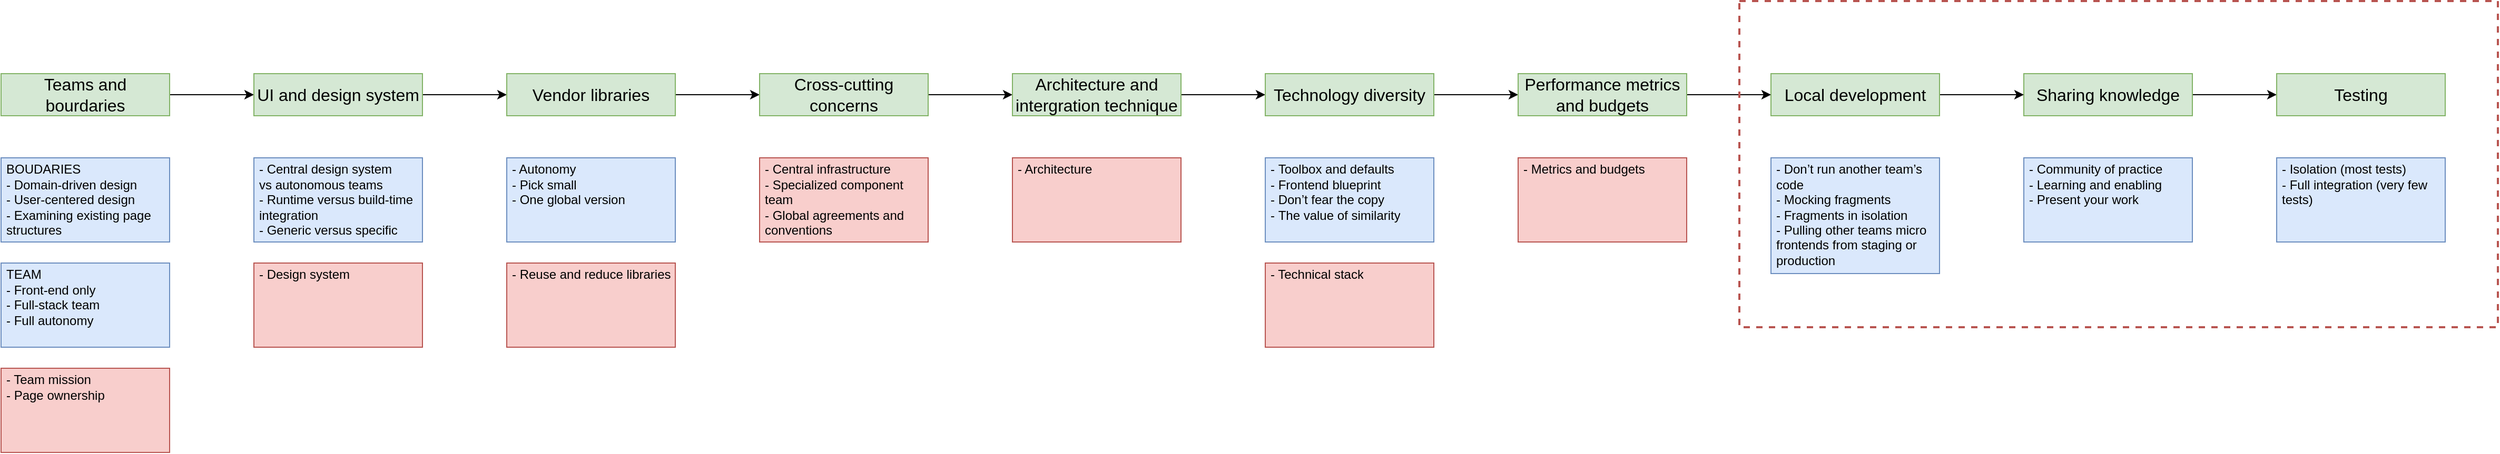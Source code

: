 <mxfile version="13.7.2" type="device"><diagram id="0CAeL_otlwaNWNvrBC_R" name="Page-1"><mxGraphModel dx="2757" dy="774" grid="1" gridSize="10" guides="1" tooltips="1" connect="1" arrows="1" fold="1" page="1" pageScale="1" pageWidth="1169" pageHeight="827" math="0" shadow="0"><root><mxCell id="0"/><mxCell id="1" parent="0"/><mxCell id="0LT6ZLFhh5d6OyJSQSm6-1" value="Teams and bourdaries" style="rounded=0;whiteSpace=wrap;html=1;strokeWidth=1;fontSize=16;" vertex="1" parent="1"><mxGeometry x="-980" y="269" width="160" height="40" as="geometry"/></mxCell><mxCell id="0LT6ZLFhh5d6OyJSQSm6-3" value="Architecture and intergration technique" style="rounded=0;whiteSpace=wrap;html=1;fontSize=16;" vertex="1" parent="1"><mxGeometry x="-20" y="269" width="160" height="40" as="geometry"/></mxCell><mxCell id="0LT6ZLFhh5d6OyJSQSm6-4" value="Performance metrics and budgets" style="rounded=0;whiteSpace=wrap;html=1;fontSize=16;" vertex="1" parent="1"><mxGeometry x="460" y="269" width="160" height="40" as="geometry"/></mxCell><mxCell id="0LT6ZLFhh5d6OyJSQSm6-5" value="UI and design system" style="rounded=0;whiteSpace=wrap;html=1;fontSize=16;" vertex="1" parent="1"><mxGeometry x="-740" y="269" width="160" height="40" as="geometry"/></mxCell><mxCell id="0LT6ZLFhh5d6OyJSQSm6-6" value="Vendor libraries" style="rounded=0;whiteSpace=wrap;html=1;fontSize=16;" vertex="1" parent="1"><mxGeometry x="-500" y="269" width="160" height="40" as="geometry"/></mxCell><mxCell id="0LT6ZLFhh5d6OyJSQSm6-8" value="&lt;br&gt;- Autonomy&lt;br&gt;- Pick small&lt;br&gt;- One global version" style="text;html=1;strokeColor=#6c8ebf;fillColor=#dae8fc;spacing=5;spacingTop=-20;whiteSpace=wrap;overflow=hidden;rounded=0;" vertex="1" parent="1"><mxGeometry x="-500" y="349" width="160" height="80" as="geometry"/></mxCell><mxCell id="0LT6ZLFhh5d6OyJSQSm6-9" value="&lt;br&gt;- Central design system vs&amp;nbsp;autonomous teams&lt;br&gt;-&amp;nbsp;Runtime versus build-time integration&lt;br&gt;-&amp;nbsp;Generic versus specific" style="text;html=1;strokeColor=#6c8ebf;fillColor=#dae8fc;spacing=5;spacingTop=-20;whiteSpace=wrap;overflow=hidden;rounded=0;" vertex="1" parent="1"><mxGeometry x="-740" y="349" width="160" height="80" as="geometry"/></mxCell><mxCell id="0LT6ZLFhh5d6OyJSQSm6-10" value="&lt;br&gt;BOUDARIES&lt;br&gt;- Domain-driven design&lt;br&gt;- User-centered design&lt;br&gt;- Examining existing page structures" style="text;html=1;strokeColor=#6c8ebf;fillColor=#dae8fc;spacing=5;spacingTop=-20;whiteSpace=wrap;overflow=hidden;rounded=0;" vertex="1" parent="1"><mxGeometry x="-980" y="349" width="160" height="80" as="geometry"/></mxCell><mxCell id="0LT6ZLFhh5d6OyJSQSm6-11" value="&lt;br&gt;TEAM&lt;br&gt;- Front-end only&lt;br&gt;- Full-stack team&lt;br&gt;- Full autonomy" style="text;html=1;strokeColor=#6c8ebf;fillColor=#dae8fc;spacing=5;spacingTop=-20;whiteSpace=wrap;overflow=hidden;rounded=0;" vertex="1" parent="1"><mxGeometry x="-980" y="449" width="160" height="80" as="geometry"/></mxCell><mxCell id="0LT6ZLFhh5d6OyJSQSm6-46" style="edgeStyle=orthogonalEdgeStyle;rounded=0;orthogonalLoop=1;jettySize=auto;html=1;exitX=1;exitY=0.5;exitDx=0;exitDy=0;entryX=0;entryY=0.5;entryDx=0;entryDy=0;fontSize=16;" edge="1" parent="1" source="0LT6ZLFhh5d6OyJSQSm6-12" target="0LT6ZLFhh5d6OyJSQSm6-20"><mxGeometry relative="1" as="geometry"/></mxCell><mxCell id="0LT6ZLFhh5d6OyJSQSm6-12" value="Sharing knowledge" style="rounded=0;whiteSpace=wrap;html=1;fillColor=#d5e8d4;strokeColor=#82b366;fontSize=16;" vertex="1" parent="1"><mxGeometry x="940" y="269" width="160" height="40" as="geometry"/></mxCell><mxCell id="0LT6ZLFhh5d6OyJSQSm6-13" value="&lt;br&gt;- Community of practice&lt;br&gt;-&amp;nbsp;Learning and enabling&lt;br&gt;-&amp;nbsp;Present your work" style="text;html=1;strokeColor=#6c8ebf;fillColor=#dae8fc;spacing=5;spacingTop=-20;whiteSpace=wrap;overflow=hidden;rounded=0;" vertex="1" parent="1"><mxGeometry x="940" y="349" width="160" height="80" as="geometry"/></mxCell><mxCell id="0LT6ZLFhh5d6OyJSQSm6-14" value="Cross-cutting concerns" style="rounded=0;whiteSpace=wrap;html=1;fontSize=16;" vertex="1" parent="1"><mxGeometry x="-260" y="269" width="160" height="40" as="geometry"/></mxCell><mxCell id="0LT6ZLFhh5d6OyJSQSm6-15" value="&lt;br&gt;-&amp;nbsp;Central infrastructure&lt;br&gt;-&amp;nbsp;Specialized component team&lt;br&gt;-&amp;nbsp;Global agreements and conventions" style="text;html=1;strokeColor=#b85450;fillColor=#f8cecc;spacing=5;spacingTop=-20;whiteSpace=wrap;overflow=hidden;rounded=0;" vertex="1" parent="1"><mxGeometry x="-260" y="349" width="160" height="80" as="geometry"/></mxCell><mxCell id="0LT6ZLFhh5d6OyJSQSm6-16" value="Technology diversity" style="rounded=0;whiteSpace=wrap;html=1;fontSize=16;" vertex="1" parent="1"><mxGeometry x="220" y="269" width="160" height="40" as="geometry"/></mxCell><mxCell id="0LT6ZLFhh5d6OyJSQSm6-17" value="&lt;br&gt;-&amp;nbsp;Toolbox and defaults&lt;br&gt;-&amp;nbsp;Frontend blueprint&lt;br&gt;-&amp;nbsp;Don’t fear the copy&lt;br&gt;-&amp;nbsp;The value of similarity" style="text;html=1;strokeColor=#6c8ebf;fillColor=#dae8fc;spacing=5;spacingTop=-20;whiteSpace=wrap;overflow=hidden;rounded=0;" vertex="1" parent="1"><mxGeometry x="220" y="349" width="160" height="80" as="geometry"/></mxCell><mxCell id="0LT6ZLFhh5d6OyJSQSm6-45" style="edgeStyle=orthogonalEdgeStyle;rounded=0;orthogonalLoop=1;jettySize=auto;html=1;exitX=1;exitY=0.5;exitDx=0;exitDy=0;entryX=0;entryY=0.5;entryDx=0;entryDy=0;fontSize=16;" edge="1" parent="1" source="0LT6ZLFhh5d6OyJSQSm6-18" target="0LT6ZLFhh5d6OyJSQSm6-12"><mxGeometry relative="1" as="geometry"/></mxCell><mxCell id="0LT6ZLFhh5d6OyJSQSm6-18" value="Local development" style="rounded=0;whiteSpace=wrap;html=1;fillColor=#d5e8d4;strokeColor=#82b366;fontSize=16;" vertex="1" parent="1"><mxGeometry x="700" y="269" width="160" height="40" as="geometry"/></mxCell><mxCell id="0LT6ZLFhh5d6OyJSQSm6-19" value="&lt;br&gt;-&amp;nbsp;Don’t run another team’s code&lt;br&gt;-&amp;nbsp;Mocking fragments&lt;br&gt;-&amp;nbsp;Fragments in isolation&lt;br&gt;-&amp;nbsp;Pulling other teams micro frontends from staging or production" style="text;html=1;strokeColor=#6c8ebf;fillColor=#dae8fc;spacing=5;spacingTop=-20;whiteSpace=wrap;overflow=hidden;rounded=0;" vertex="1" parent="1"><mxGeometry x="700" y="349" width="160" height="110" as="geometry"/></mxCell><mxCell id="0LT6ZLFhh5d6OyJSQSm6-20" value="Testing" style="rounded=0;whiteSpace=wrap;html=1;fillColor=#d5e8d4;strokeColor=#82b366;fontSize=16;" vertex="1" parent="1"><mxGeometry x="1180" y="269" width="160" height="40" as="geometry"/></mxCell><mxCell id="0LT6ZLFhh5d6OyJSQSm6-21" value="&lt;br&gt;-&amp;nbsp;Isolation (most tests)&lt;br&gt;-&amp;nbsp;Full integration (very few tests)" style="text;html=1;strokeColor=#6c8ebf;fillColor=#dae8fc;spacing=5;spacingTop=-20;whiteSpace=wrap;overflow=hidden;rounded=0;" vertex="1" parent="1"><mxGeometry x="1180" y="349" width="160" height="80" as="geometry"/></mxCell><mxCell id="0LT6ZLFhh5d6OyJSQSm6-23" value="&lt;br&gt;- Team mission&lt;br&gt;- Page ownership" style="text;html=1;strokeColor=#b85450;fillColor=#f8cecc;spacing=5;spacingTop=-20;whiteSpace=wrap;overflow=hidden;rounded=0;" vertex="1" parent="1"><mxGeometry x="-980" y="549" width="160" height="80" as="geometry"/></mxCell><mxCell id="0LT6ZLFhh5d6OyJSQSm6-25" value="&lt;br&gt;- Design system" style="text;html=1;strokeColor=#b85450;fillColor=#f8cecc;spacing=5;spacingTop=-20;whiteSpace=wrap;overflow=hidden;rounded=0;" vertex="1" parent="1"><mxGeometry x="-740" y="449" width="160" height="80" as="geometry"/></mxCell><mxCell id="0LT6ZLFhh5d6OyJSQSm6-28" value="&lt;br&gt;- Architecture" style="text;html=1;strokeColor=#b85450;fillColor=#f8cecc;spacing=5;spacingTop=-20;whiteSpace=wrap;overflow=hidden;rounded=0;" vertex="1" parent="1"><mxGeometry x="-20" y="349" width="160" height="80" as="geometry"/></mxCell><mxCell id="0LT6ZLFhh5d6OyJSQSm6-29" value="&lt;br&gt;- Reuse and reduce libraries" style="text;html=1;strokeColor=#b85450;fillColor=#f8cecc;spacing=5;spacingTop=-20;whiteSpace=wrap;overflow=hidden;rounded=0;" vertex="1" parent="1"><mxGeometry x="-500" y="449" width="160" height="80" as="geometry"/></mxCell><mxCell id="0LT6ZLFhh5d6OyJSQSm6-30" value="&lt;br&gt;- Technical stack" style="text;html=1;strokeColor=#b85450;fillColor=#f8cecc;spacing=5;spacingTop=-20;whiteSpace=wrap;overflow=hidden;rounded=0;" vertex="1" parent="1"><mxGeometry x="220" y="449" width="160" height="80" as="geometry"/></mxCell><mxCell id="0LT6ZLFhh5d6OyJSQSm6-38" style="edgeStyle=orthogonalEdgeStyle;rounded=0;orthogonalLoop=1;jettySize=auto;html=1;exitX=1;exitY=0.5;exitDx=0;exitDy=0;entryX=0;entryY=0.5;entryDx=0;entryDy=0;fontSize=16;" edge="1" parent="1" source="0LT6ZLFhh5d6OyJSQSm6-31" target="0LT6ZLFhh5d6OyJSQSm6-32"><mxGeometry relative="1" as="geometry"/></mxCell><mxCell id="0LT6ZLFhh5d6OyJSQSm6-31" value="Teams and bourdaries" style="rounded=0;whiteSpace=wrap;html=1;strokeWidth=1;fontSize=16;fillColor=#d5e8d4;strokeColor=#82b366;" vertex="1" parent="1"><mxGeometry x="-980" y="269" width="160" height="40" as="geometry"/></mxCell><mxCell id="0LT6ZLFhh5d6OyJSQSm6-39" style="edgeStyle=orthogonalEdgeStyle;rounded=0;orthogonalLoop=1;jettySize=auto;html=1;exitX=1;exitY=0.5;exitDx=0;exitDy=0;fontSize=16;" edge="1" parent="1" source="0LT6ZLFhh5d6OyJSQSm6-32" target="0LT6ZLFhh5d6OyJSQSm6-33"><mxGeometry relative="1" as="geometry"/></mxCell><mxCell id="0LT6ZLFhh5d6OyJSQSm6-32" value="UI and design system" style="rounded=0;whiteSpace=wrap;html=1;fontSize=16;fillColor=#d5e8d4;strokeColor=#82b366;" vertex="1" parent="1"><mxGeometry x="-740" y="269" width="160" height="40" as="geometry"/></mxCell><mxCell id="0LT6ZLFhh5d6OyJSQSm6-40" style="edgeStyle=orthogonalEdgeStyle;rounded=0;orthogonalLoop=1;jettySize=auto;html=1;exitX=1;exitY=0.5;exitDx=0;exitDy=0;entryX=0;entryY=0.5;entryDx=0;entryDy=0;fontSize=16;" edge="1" parent="1" source="0LT6ZLFhh5d6OyJSQSm6-33" target="0LT6ZLFhh5d6OyJSQSm6-34"><mxGeometry relative="1" as="geometry"/></mxCell><mxCell id="0LT6ZLFhh5d6OyJSQSm6-33" value="Vendor libraries" style="rounded=0;whiteSpace=wrap;html=1;fillColor=#d5e8d4;strokeColor=#82b366;fontSize=16;" vertex="1" parent="1"><mxGeometry x="-500" y="269" width="160" height="40" as="geometry"/></mxCell><mxCell id="0LT6ZLFhh5d6OyJSQSm6-41" style="edgeStyle=orthogonalEdgeStyle;rounded=0;orthogonalLoop=1;jettySize=auto;html=1;exitX=1;exitY=0.5;exitDx=0;exitDy=0;fontSize=16;" edge="1" parent="1" source="0LT6ZLFhh5d6OyJSQSm6-34" target="0LT6ZLFhh5d6OyJSQSm6-35"><mxGeometry relative="1" as="geometry"/></mxCell><mxCell id="0LT6ZLFhh5d6OyJSQSm6-34" value="Cross-cutting concerns" style="rounded=0;whiteSpace=wrap;html=1;fontSize=16;fillColor=#d5e8d4;strokeColor=#82b366;" vertex="1" parent="1"><mxGeometry x="-260" y="269" width="160" height="40" as="geometry"/></mxCell><mxCell id="0LT6ZLFhh5d6OyJSQSm6-42" style="edgeStyle=orthogonalEdgeStyle;rounded=0;orthogonalLoop=1;jettySize=auto;html=1;entryX=0;entryY=0.5;entryDx=0;entryDy=0;fontSize=16;" edge="1" parent="1" source="0LT6ZLFhh5d6OyJSQSm6-35" target="0LT6ZLFhh5d6OyJSQSm6-36"><mxGeometry relative="1" as="geometry"/></mxCell><mxCell id="0LT6ZLFhh5d6OyJSQSm6-35" value="Architecture and intergration technique" style="rounded=0;whiteSpace=wrap;html=1;fontSize=16;fillColor=#d5e8d4;strokeColor=#82b366;" vertex="1" parent="1"><mxGeometry x="-20" y="269" width="160" height="40" as="geometry"/></mxCell><mxCell id="0LT6ZLFhh5d6OyJSQSm6-43" style="edgeStyle=orthogonalEdgeStyle;rounded=0;orthogonalLoop=1;jettySize=auto;html=1;exitX=1;exitY=0.5;exitDx=0;exitDy=0;entryX=0;entryY=0.5;entryDx=0;entryDy=0;fontSize=16;" edge="1" parent="1" source="0LT6ZLFhh5d6OyJSQSm6-36" target="0LT6ZLFhh5d6OyJSQSm6-37"><mxGeometry relative="1" as="geometry"/></mxCell><mxCell id="0LT6ZLFhh5d6OyJSQSm6-36" value="Technology diversity" style="rounded=0;whiteSpace=wrap;html=1;fillColor=#d5e8d4;strokeColor=#82b366;fontSize=16;" vertex="1" parent="1"><mxGeometry x="220" y="269" width="160" height="40" as="geometry"/></mxCell><mxCell id="0LT6ZLFhh5d6OyJSQSm6-44" style="edgeStyle=orthogonalEdgeStyle;rounded=0;orthogonalLoop=1;jettySize=auto;html=1;exitX=1;exitY=0.5;exitDx=0;exitDy=0;entryX=0;entryY=0.5;entryDx=0;entryDy=0;fontSize=16;" edge="1" parent="1" source="0LT6ZLFhh5d6OyJSQSm6-37" target="0LT6ZLFhh5d6OyJSQSm6-18"><mxGeometry relative="1" as="geometry"/></mxCell><mxCell id="0LT6ZLFhh5d6OyJSQSm6-37" value="Performance metrics and budgets" style="rounded=0;whiteSpace=wrap;html=1;fillColor=#d5e8d4;strokeColor=#82b366;fontSize=16;" vertex="1" parent="1"><mxGeometry x="460" y="269" width="160" height="40" as="geometry"/></mxCell><mxCell id="0LT6ZLFhh5d6OyJSQSm6-47" value="" style="rounded=0;whiteSpace=wrap;html=1;strokeWidth=2;fontSize=14;dashed=1;strokeColor=#b85450;fillColor=none;" vertex="1" parent="1"><mxGeometry x="670" y="200" width="720" height="310" as="geometry"/></mxCell><mxCell id="0LT6ZLFhh5d6OyJSQSm6-48" value="&lt;br&gt;- Metrics and budgets" style="text;html=1;strokeColor=#b85450;fillColor=#f8cecc;spacing=5;spacingTop=-20;whiteSpace=wrap;overflow=hidden;rounded=0;" vertex="1" parent="1"><mxGeometry x="460" y="349" width="160" height="80" as="geometry"/></mxCell></root></mxGraphModel></diagram></mxfile>